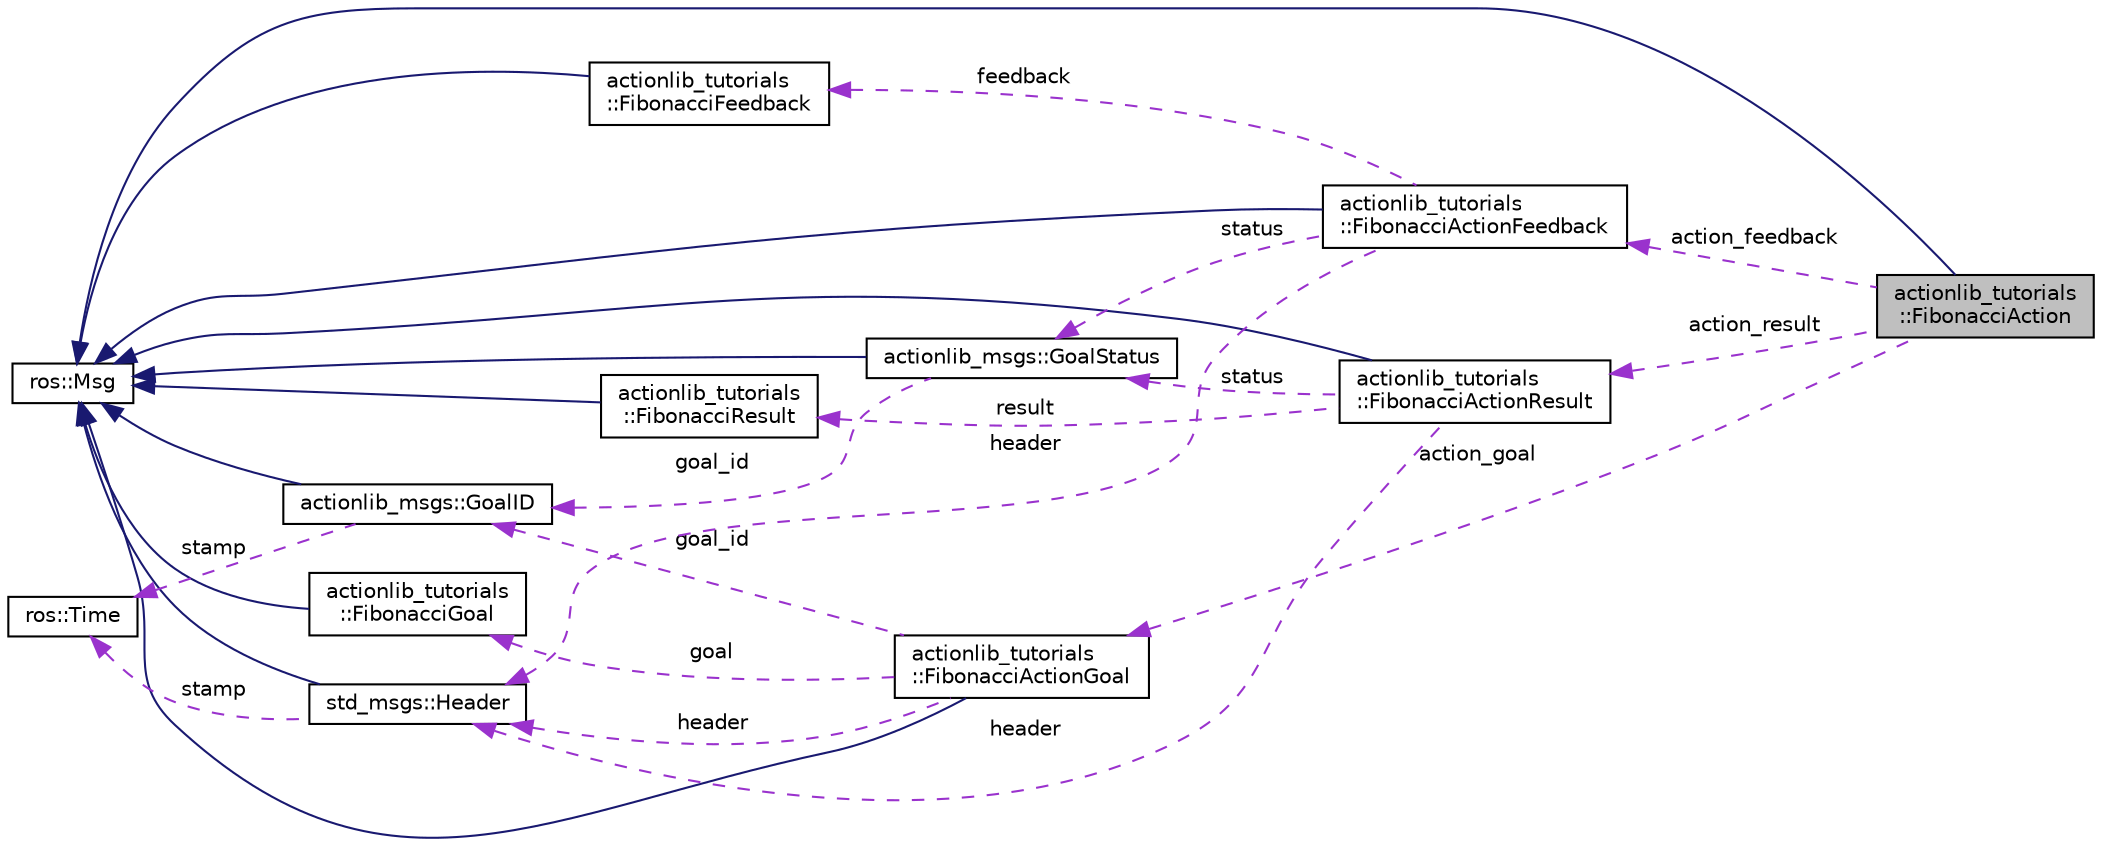 digraph "actionlib_tutorials::FibonacciAction"
{
  edge [fontname="Helvetica",fontsize="10",labelfontname="Helvetica",labelfontsize="10"];
  node [fontname="Helvetica",fontsize="10",shape=record];
  rankdir="LR";
  Node1 [label="actionlib_tutorials\l::FibonacciAction",height=0.2,width=0.4,color="black", fillcolor="grey75", style="filled" fontcolor="black"];
  Node2 -> Node1 [dir="back",color="midnightblue",fontsize="10",style="solid",fontname="Helvetica"];
  Node2 [label="ros::Msg",height=0.2,width=0.4,color="black", fillcolor="white", style="filled",URL="$classros_1_1_msg.html"];
  Node3 -> Node1 [dir="back",color="darkorchid3",fontsize="10",style="dashed",label=" action_feedback" ,fontname="Helvetica"];
  Node3 [label="actionlib_tutorials\l::FibonacciActionFeedback",height=0.2,width=0.4,color="black", fillcolor="white", style="filled",URL="$classactionlib__tutorials_1_1_fibonacci_action_feedback.html"];
  Node2 -> Node3 [dir="back",color="midnightblue",fontsize="10",style="solid",fontname="Helvetica"];
  Node4 -> Node3 [dir="back",color="darkorchid3",fontsize="10",style="dashed",label=" status" ,fontname="Helvetica"];
  Node4 [label="actionlib_msgs::GoalStatus",height=0.2,width=0.4,color="black", fillcolor="white", style="filled",URL="$classactionlib__msgs_1_1_goal_status.html"];
  Node2 -> Node4 [dir="back",color="midnightblue",fontsize="10",style="solid",fontname="Helvetica"];
  Node5 -> Node4 [dir="back",color="darkorchid3",fontsize="10",style="dashed",label=" goal_id" ,fontname="Helvetica"];
  Node5 [label="actionlib_msgs::GoalID",height=0.2,width=0.4,color="black", fillcolor="white", style="filled",URL="$classactionlib__msgs_1_1_goal_i_d.html"];
  Node2 -> Node5 [dir="back",color="midnightblue",fontsize="10",style="solid",fontname="Helvetica"];
  Node6 -> Node5 [dir="back",color="darkorchid3",fontsize="10",style="dashed",label=" stamp" ,fontname="Helvetica"];
  Node6 [label="ros::Time",height=0.2,width=0.4,color="black", fillcolor="white", style="filled",URL="$classros_1_1_time.html"];
  Node7 -> Node3 [dir="back",color="darkorchid3",fontsize="10",style="dashed",label=" feedback" ,fontname="Helvetica"];
  Node7 [label="actionlib_tutorials\l::FibonacciFeedback",height=0.2,width=0.4,color="black", fillcolor="white", style="filled",URL="$classactionlib__tutorials_1_1_fibonacci_feedback.html"];
  Node2 -> Node7 [dir="back",color="midnightblue",fontsize="10",style="solid",fontname="Helvetica"];
  Node8 -> Node3 [dir="back",color="darkorchid3",fontsize="10",style="dashed",label=" header" ,fontname="Helvetica"];
  Node8 [label="std_msgs::Header",height=0.2,width=0.4,color="black", fillcolor="white", style="filled",URL="$classstd__msgs_1_1_header.html"];
  Node2 -> Node8 [dir="back",color="midnightblue",fontsize="10",style="solid",fontname="Helvetica"];
  Node6 -> Node8 [dir="back",color="darkorchid3",fontsize="10",style="dashed",label=" stamp" ,fontname="Helvetica"];
  Node9 -> Node1 [dir="back",color="darkorchid3",fontsize="10",style="dashed",label=" action_result" ,fontname="Helvetica"];
  Node9 [label="actionlib_tutorials\l::FibonacciActionResult",height=0.2,width=0.4,color="black", fillcolor="white", style="filled",URL="$classactionlib__tutorials_1_1_fibonacci_action_result.html"];
  Node2 -> Node9 [dir="back",color="midnightblue",fontsize="10",style="solid",fontname="Helvetica"];
  Node10 -> Node9 [dir="back",color="darkorchid3",fontsize="10",style="dashed",label=" result" ,fontname="Helvetica"];
  Node10 [label="actionlib_tutorials\l::FibonacciResult",height=0.2,width=0.4,color="black", fillcolor="white", style="filled",URL="$classactionlib__tutorials_1_1_fibonacci_result.html"];
  Node2 -> Node10 [dir="back",color="midnightblue",fontsize="10",style="solid",fontname="Helvetica"];
  Node4 -> Node9 [dir="back",color="darkorchid3",fontsize="10",style="dashed",label=" status" ,fontname="Helvetica"];
  Node8 -> Node9 [dir="back",color="darkorchid3",fontsize="10",style="dashed",label=" header" ,fontname="Helvetica"];
  Node11 -> Node1 [dir="back",color="darkorchid3",fontsize="10",style="dashed",label=" action_goal" ,fontname="Helvetica"];
  Node11 [label="actionlib_tutorials\l::FibonacciActionGoal",height=0.2,width=0.4,color="black", fillcolor="white", style="filled",URL="$classactionlib__tutorials_1_1_fibonacci_action_goal.html"];
  Node2 -> Node11 [dir="back",color="midnightblue",fontsize="10",style="solid",fontname="Helvetica"];
  Node5 -> Node11 [dir="back",color="darkorchid3",fontsize="10",style="dashed",label=" goal_id" ,fontname="Helvetica"];
  Node12 -> Node11 [dir="back",color="darkorchid3",fontsize="10",style="dashed",label=" goal" ,fontname="Helvetica"];
  Node12 [label="actionlib_tutorials\l::FibonacciGoal",height=0.2,width=0.4,color="black", fillcolor="white", style="filled",URL="$classactionlib__tutorials_1_1_fibonacci_goal.html"];
  Node2 -> Node12 [dir="back",color="midnightblue",fontsize="10",style="solid",fontname="Helvetica"];
  Node8 -> Node11 [dir="back",color="darkorchid3",fontsize="10",style="dashed",label=" header" ,fontname="Helvetica"];
}
